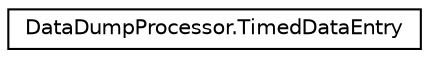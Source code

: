 digraph G
{
  edge [fontname="Helvetica",fontsize="10",labelfontname="Helvetica",labelfontsize="10"];
  node [fontname="Helvetica",fontsize="10",shape=record];
  rankdir="LR";
  Node1 [label="DataDumpProcessor.TimedDataEntry",height=0.2,width=0.4,color="black", fillcolor="white", style="filled",URL="$struct_data_dump_processor_1_1_timed_data_entry.html"];
}
